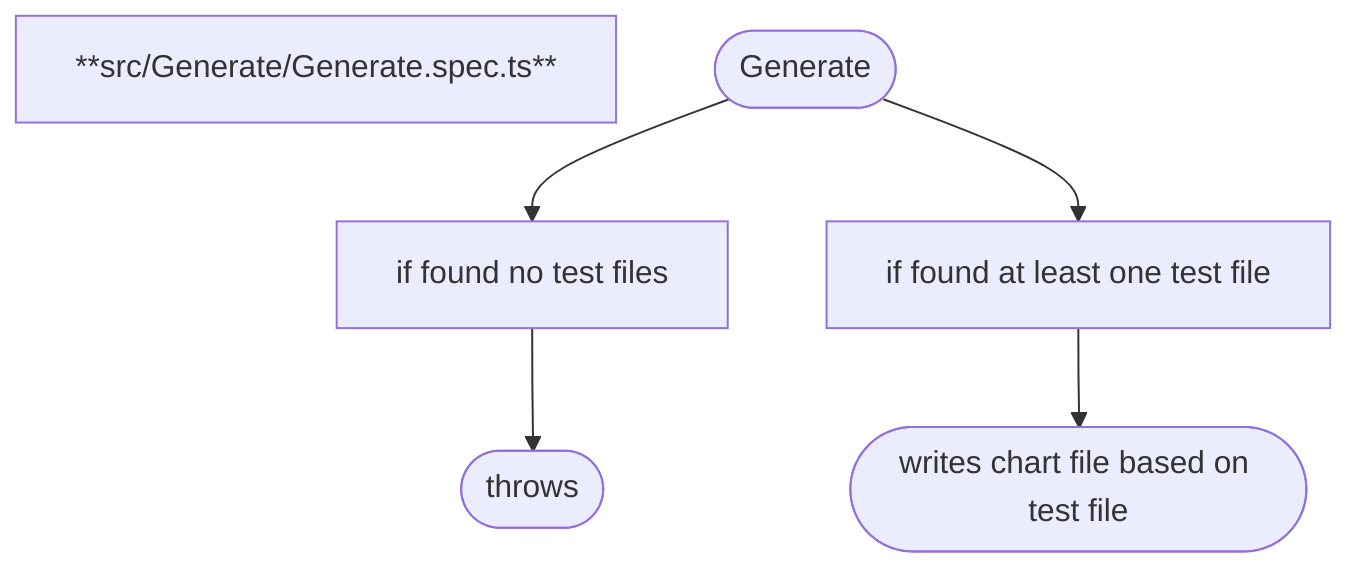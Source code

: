 flowchart TD
title["**src/Generate/Generate.spec.ts**"]
N0(["Generate"])
N1["if found no test files"]
N0 --> N1
N2(["throws"])
N1 --> N2
N3["if found at least one test file"]
N0 --> N3
N4(["writes chart file based on test file"])
N3 --> N4